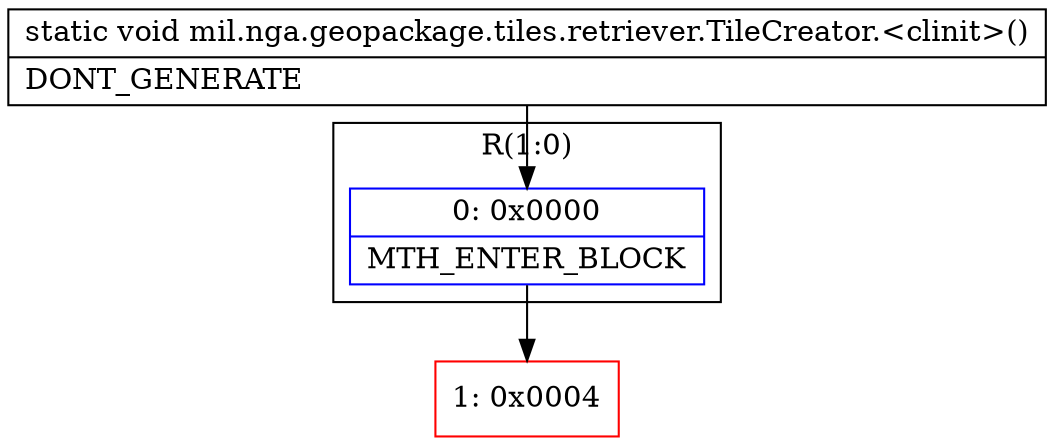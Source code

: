 digraph "CFG formil.nga.geopackage.tiles.retriever.TileCreator.\<clinit\>()V" {
subgraph cluster_Region_1385035514 {
label = "R(1:0)";
node [shape=record,color=blue];
Node_0 [shape=record,label="{0\:\ 0x0000|MTH_ENTER_BLOCK\l}"];
}
Node_1 [shape=record,color=red,label="{1\:\ 0x0004}"];
MethodNode[shape=record,label="{static void mil.nga.geopackage.tiles.retriever.TileCreator.\<clinit\>()  | DONT_GENERATE\l}"];
MethodNode -> Node_0;
Node_0 -> Node_1;
}

